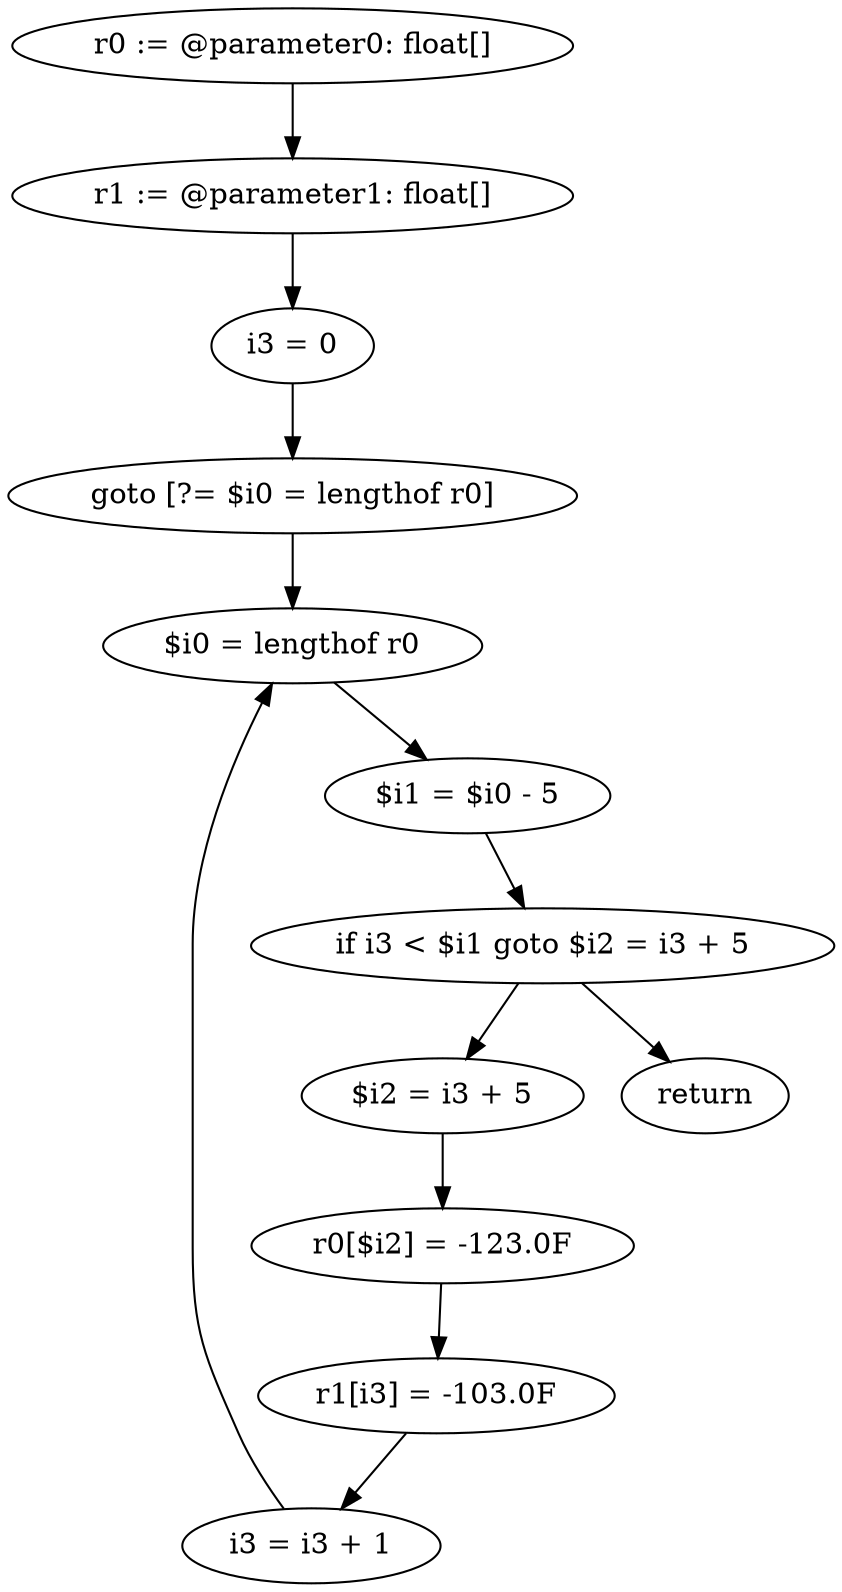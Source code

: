 digraph "unitGraph" {
    "r0 := @parameter0: float[]"
    "r1 := @parameter1: float[]"
    "i3 = 0"
    "goto [?= $i0 = lengthof r0]"
    "$i2 = i3 + 5"
    "r0[$i2] = -123.0F"
    "r1[i3] = -103.0F"
    "i3 = i3 + 1"
    "$i0 = lengthof r0"
    "$i1 = $i0 - 5"
    "if i3 < $i1 goto $i2 = i3 + 5"
    "return"
    "r0 := @parameter0: float[]"->"r1 := @parameter1: float[]";
    "r1 := @parameter1: float[]"->"i3 = 0";
    "i3 = 0"->"goto [?= $i0 = lengthof r0]";
    "goto [?= $i0 = lengthof r0]"->"$i0 = lengthof r0";
    "$i2 = i3 + 5"->"r0[$i2] = -123.0F";
    "r0[$i2] = -123.0F"->"r1[i3] = -103.0F";
    "r1[i3] = -103.0F"->"i3 = i3 + 1";
    "i3 = i3 + 1"->"$i0 = lengthof r0";
    "$i0 = lengthof r0"->"$i1 = $i0 - 5";
    "$i1 = $i0 - 5"->"if i3 < $i1 goto $i2 = i3 + 5";
    "if i3 < $i1 goto $i2 = i3 + 5"->"return";
    "if i3 < $i1 goto $i2 = i3 + 5"->"$i2 = i3 + 5";
}
